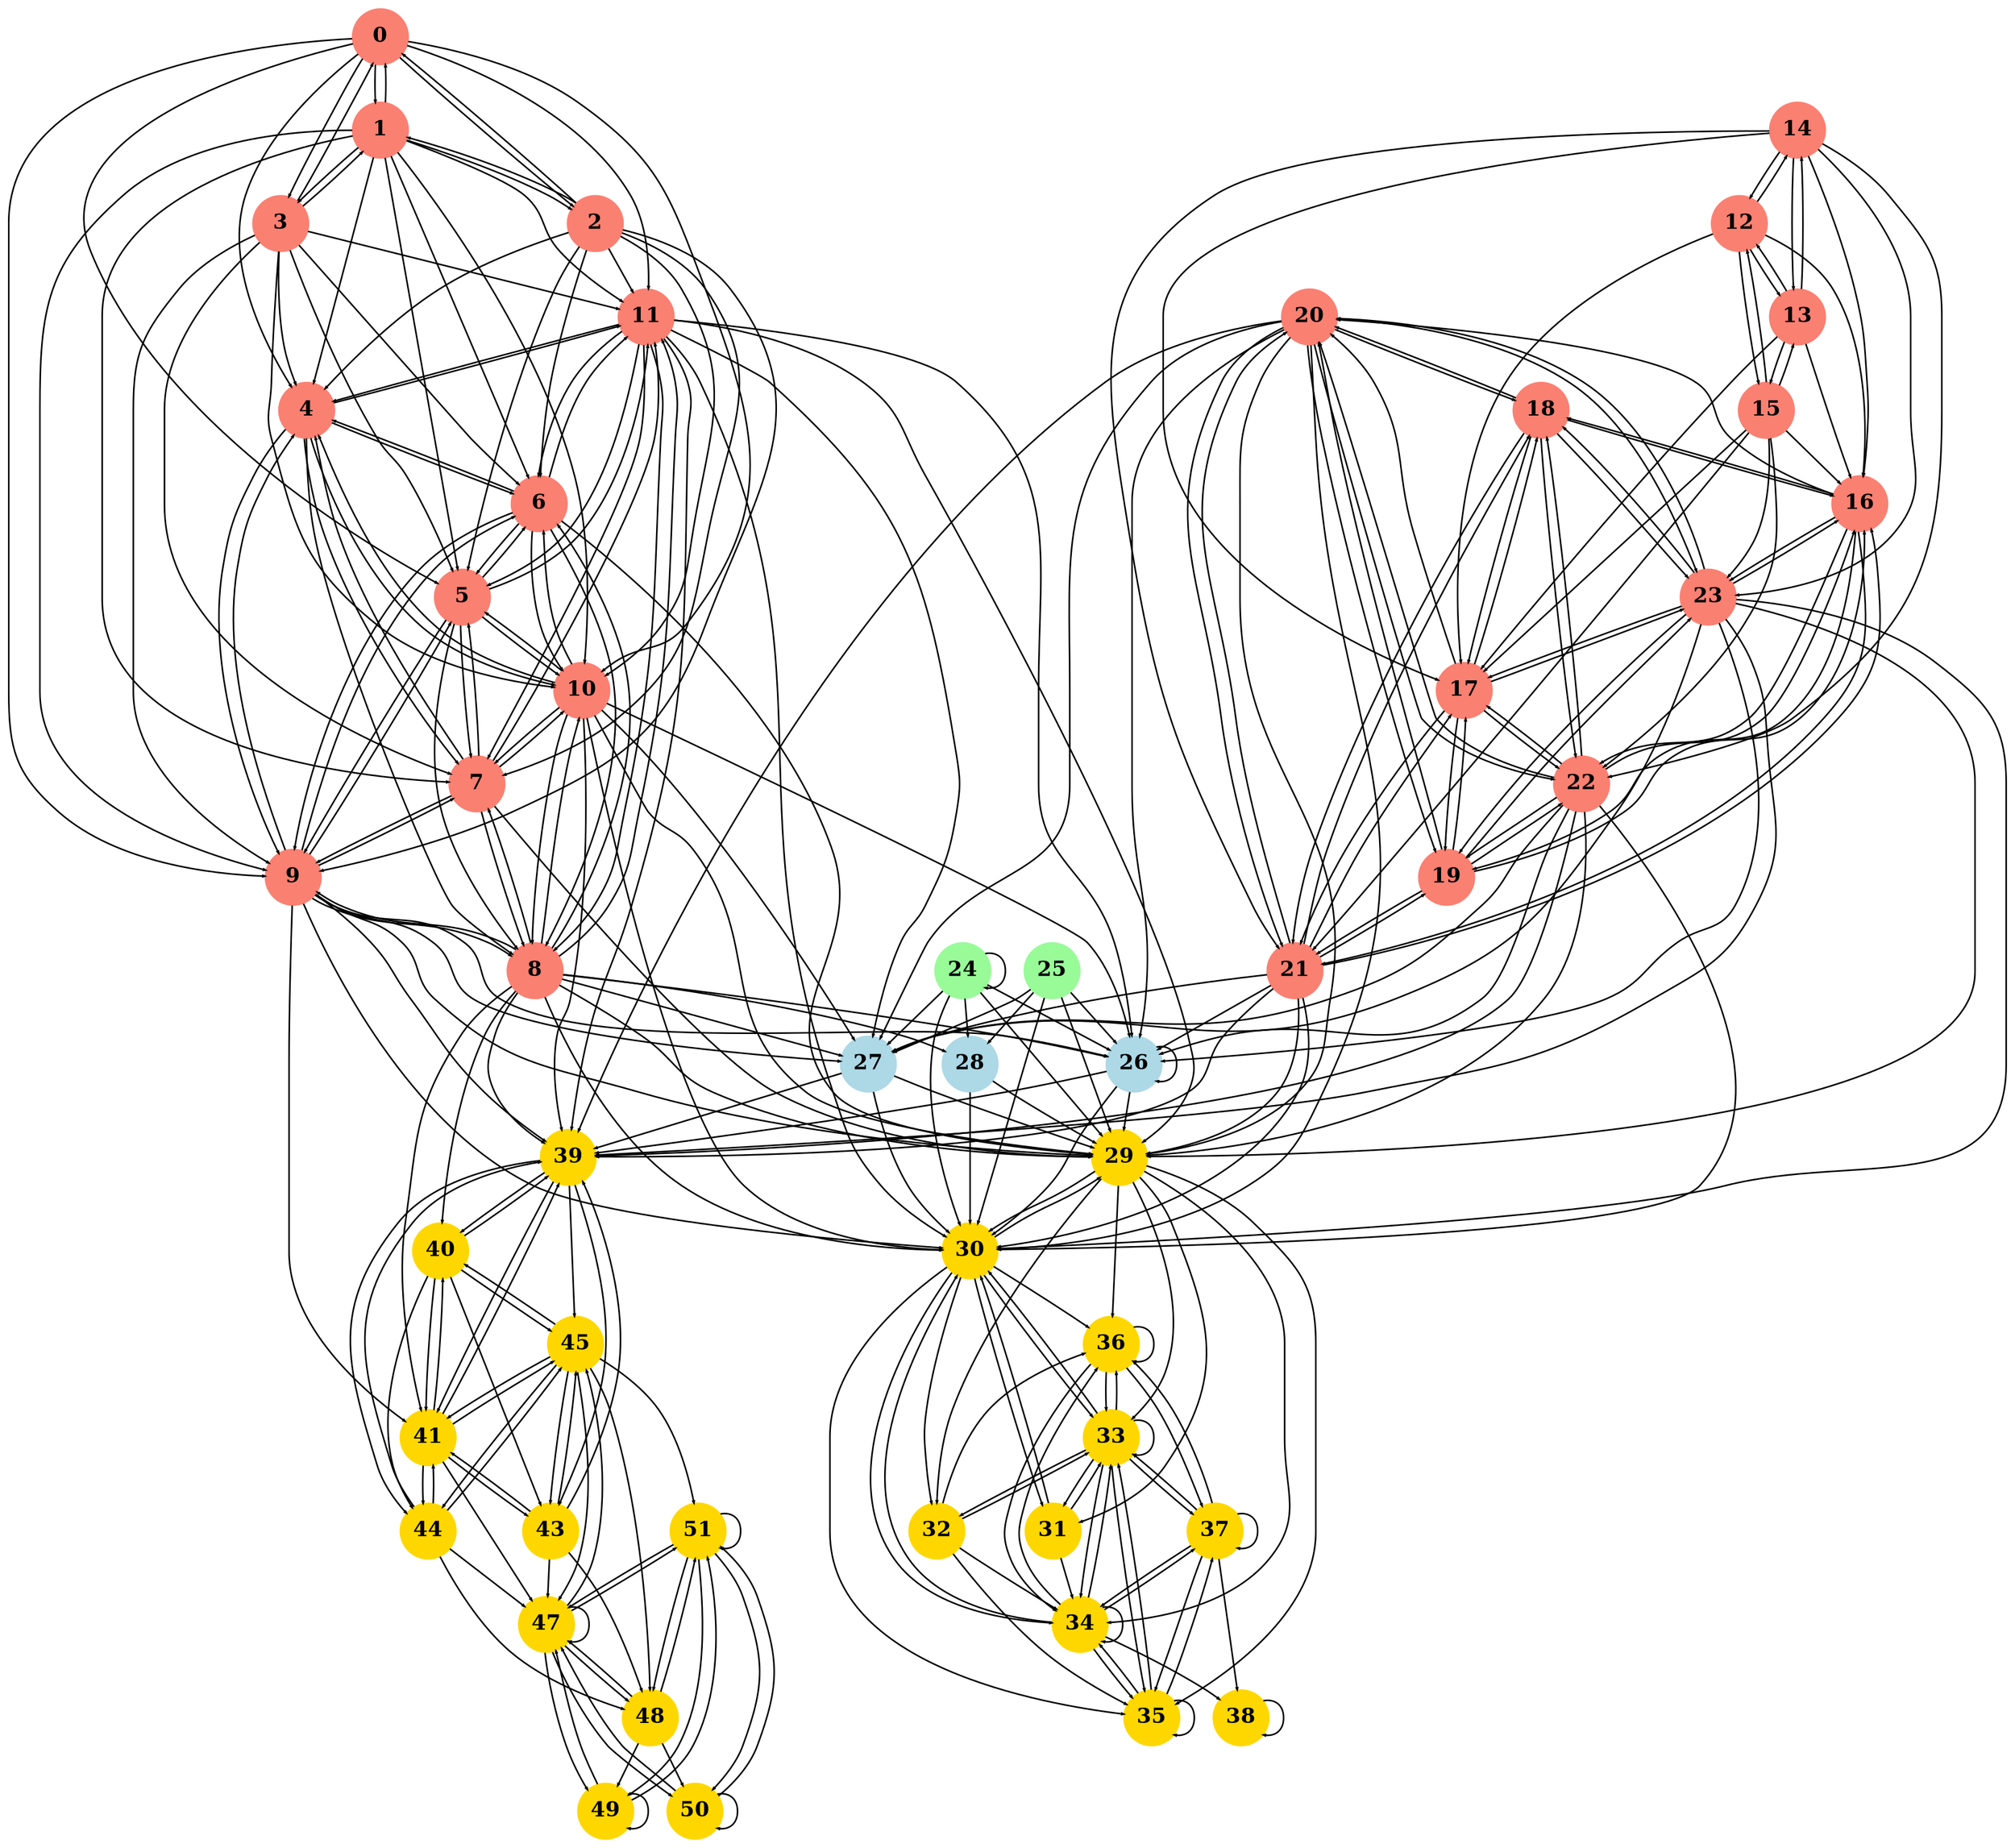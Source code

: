 digraph Bosch{
size = "40,20";
graph[rankdir=TB, center=true, margin=0.05, nodesep=0.2, ranksep=0.5]
node[fontname="times-bold", fontsize=20]
edge[arrowsize=0.2, arrowhead=normal, fontsize=8]
0 [shape=circle, style=filled, color= salmon, width=0.75, height=0.75, fixedsize=true]
1 [shape=circle, style=filled, color= salmon, width=0.75, height=0.75, fixedsize=true]
2 [shape=circle, style=filled, color= salmon, width=0.75, height=0.75, fixedsize=true]
3 [shape=circle, style=filled, color= salmon, width=0.75, height=0.75, fixedsize=true]
4 [shape=circle, style=filled, color= salmon, width=0.75, height=0.75, fixedsize=true]
5 [shape=circle, style=filled, color= salmon, width=0.75, height=0.75, fixedsize=true]
6 [shape=circle, style=filled, color= salmon, width=0.75, height=0.75, fixedsize=true]
7 [shape=circle, style=filled, color= salmon, width=0.75, height=0.75, fixedsize=true]
8 [shape=circle, style=filled, color= salmon, width=0.75, height=0.75, fixedsize=true]
9 [shape=circle, style=filled, color= salmon, width=0.75, height=0.75, fixedsize=true]
10 [shape=circle, style=filled, color= salmon, width=0.75, height=0.75, fixedsize=true]
11 [shape=circle, style=filled, color= salmon, width=0.75, height=0.75, fixedsize=true]
12 [shape=circle, style=filled, color= salmon, width=0.75, height=0.75, fixedsize=true]
13 [shape=circle, style=filled, color= salmon, width=0.75, height=0.75, fixedsize=true]
14 [shape=circle, style=filled, color= salmon, width=0.75, height=0.75, fixedsize=true]
15 [shape=circle, style=filled, color= salmon, width=0.75, height=0.75, fixedsize=true]
16 [shape=circle, style=filled, color= salmon, width=0.75, height=0.75, fixedsize=true]
17 [shape=circle, style=filled, color= salmon, width=0.75, height=0.75, fixedsize=true]
18 [shape=circle, style=filled, color= salmon, width=0.75, height=0.75, fixedsize=true]
19 [shape=circle, style=filled, color= salmon, width=0.75, height=0.75, fixedsize=true]
20 [shape=circle, style=filled, color= salmon, width=0.75, height=0.75, fixedsize=true]
21 [shape=circle, style=filled, color= salmon, width=0.75, height=0.75, fixedsize=true]
22 [shape=circle, style=filled, color= salmon, width=0.75, height=0.75, fixedsize=true]
23 [shape=circle, style=filled, color= salmon, width=0.75, height=0.75, fixedsize=true]
24 [shape=circle, style=filled, color= palegreen, width=0.75, height=0.75, fixedsize=true]
25 [shape=circle, style=filled, color= palegreen, width=0.75, height=0.75, fixedsize=true]
26 [shape=circle, style=filled, color= lightblue, width=0.75, height=0.75, fixedsize=true]
27 [shape=circle, style=filled, color= lightblue, width=0.75, height=0.75, fixedsize=true]
28 [shape=circle, style=filled, color= lightblue, width=0.75, height=0.75, fixedsize=true]
29 [shape=circle, style=filled, color= gold, width=0.75, height=0.75, fixedsize=true]
30 [shape=circle, style=filled, color= gold, width=0.75, height=0.75, fixedsize=true]
31 [shape=circle, style=filled, color= gold, width=0.75, height=0.75, fixedsize=true]
32 [shape=circle, style=filled, color= gold, width=0.75, height=0.75, fixedsize=true]
33 [shape=circle, style=filled, color= gold, width=0.75, height=0.75, fixedsize=true]
34 [shape=circle, style=filled, color= gold, width=0.75, height=0.75, fixedsize=true]
35 [shape=circle, style=filled, color= gold, width=0.75, height=0.75, fixedsize=true]
36 [shape=circle, style=filled, color= gold, width=0.75, height=0.75, fixedsize=true]
37 [shape=circle, style=filled, color= gold, width=0.75, height=0.75, fixedsize=true]
38 [shape=circle, style=filled, color= gold, width=0.75, height=0.75, fixedsize=true]
39 [shape=circle, style=filled, color= gold, width=0.75, height=0.75, fixedsize=true]
40 [shape=circle, style=filled, color= gold, width=0.75, height=0.75, fixedsize=true]
41 [shape=circle, style=filled, color= gold, width=0.75, height=0.75, fixedsize=true]
43 [shape=circle, style=filled, color= gold, width=0.75, height=0.75, fixedsize=true]
44 [shape=circle, style=filled, color= gold, width=0.75, height=0.75, fixedsize=true]
45 [shape=circle, style=filled, color= gold, width=0.75, height=0.75, fixedsize=true]
47 [shape=circle, style=filled, color= gold, width=0.75, height=0.75, fixedsize=true]
48 [shape=circle, style=filled, color= gold, width=0.75, height=0.75, fixedsize=true]
49 [shape=circle, style=filled, color= gold, width=0.75, height=0.75, fixedsize=true]
50 [shape=circle, style=filled, color= gold, width=0.75, height=0.75, fixedsize=true]
51 [shape=circle, style=filled, color= gold, width=0.75, height=0.75, fixedsize=true]
0 -> 1 [penwidth=1.5]
1 -> 2 [penwidth=1.5]
2 -> 4 [penwidth=1.5]
4 -> 7 [penwidth=1.5]
7 -> 11 [penwidth=1.5]
11 -> 8 [penwidth=1.5]
8 -> 30 [penwidth=1.5]
30 -> 29 [penwidth=1.5]
29 -> 31 [penwidth=1.5]
31 -> 33 [penwidth=1.5]
33 -> 34 [penwidth=1.5]
34 -> 35 [penwidth=1.5]
35 -> 37 [penwidth=1.5]
12 -> 13 [penwidth=1.5]
13 -> 14 [penwidth=1.5]
14 -> 16 [penwidth=1.5]
16 -> 18 [penwidth=1.5]
18 -> 20 [penwidth=1.5]
20 -> 21 [penwidth=1.5]
21 -> 30 [penwidth=1.5]
29 -> 33 [penwidth=1.5]
2 -> 0 [penwidth=1.5]
0 -> 5 [penwidth=1.5]
5 -> 6 [penwidth=1.5]
6 -> 10 [penwidth=1.5]
10 -> 8 [penwidth=1.5]
8 -> 29 [penwidth=1.5]
29 -> 30 [penwidth=1.5]
30 -> 33 [penwidth=1.5]
1 -> 0 [penwidth=1.5]
0 -> 2 [penwidth=1.5]
2 -> 10 [penwidth=1.5]
10 -> 4 [penwidth=1.5]
7 -> 8 [penwidth=1.5]
34 -> 36 [penwidth=1.5]
36 -> 37 [penwidth=1.5]
1 -> 3 [penwidth=1.5]
3 -> 0 [penwidth=1.5]
0 -> 4 [penwidth=1.5]
4 -> 11 [penwidth=1.5]
11 -> 7 [penwidth=1.5]
30 -> 34 [penwidth=1.5]
34 -> 33 [penwidth=1.5]
33 -> 36 [penwidth=1.5]
3 -> 4 [penwidth=1.5]
8 -> 10 [penwidth=1.5]
10 -> 29 [penwidth=1.5]
13 -> 15 [penwidth=1.5]
15 -> 12 [penwidth=1.5]
12 -> 17 [penwidth=1.5]
17 -> 19 [penwidth=1.5]
19 -> 20 [penwidth=1.5]
20 -> 22 [penwidth=1.5]
22 -> 29 [penwidth=1.5]
34 -> 37 [penwidth=1.5]
37 -> 33 [penwidth=1.5]
33 -> 35 [penwidth=1.5]
24 -> 26 [penwidth=1.5]
26 -> 30 [penwidth=1.5]
29 -> 34 [penwidth=1.5]
4 -> 10 [penwidth=1.5]
10 -> 7 [penwidth=1.5]
14 -> 17 [penwidth=1.5]
17 -> 18 [penwidth=1.5]
0 -> 3 [penwidth=1.5]
3 -> 1 [penwidth=1.5]
1 -> 9 [penwidth=1.5]
9 -> 5 [penwidth=1.5]
6 -> 8 [penwidth=1.5]
36 -> 34 [penwidth=1.5]
4 -> 8 [penwidth=1.5]
8 -> 7 [penwidth=1.5]
7 -> 9 [penwidth=1.5]
9 -> 29 [penwidth=1.5]
4 -> 6 [penwidth=1.5]
8 -> 9 [penwidth=1.5]
31 -> 30 [penwidth=1.5]
35 -> 34 [penwidth=1.5]
2 -> 5 [penwidth=1.5]
2 -> 1 [penwidth=1.5]
1 -> 4 [penwidth=1.5]
13 -> 12 [penwidth=1.5]
12 -> 14 [penwidth=1.5]
20 -> 23 [penwidth=1.5]
23 -> 29 [penwidth=1.5]
37 -> 36 [penwidth=1.5]
5 -> 7 [penwidth=1.5]
10 -> 30 [penwidth=1.5]
15 -> 16 [penwidth=1.5]
16 -> 23 [penwidth=1.5]
23 -> 18 [penwidth=1.5]
20 -> 29 [penwidth=1.5]
25 -> 26 [penwidth=1.5]
16 -> 19 [penwidth=1.5]
2 -> 9 [penwidth=1.5]
9 -> 7 [penwidth=1.5]
7 -> 4 [penwidth=1.5]
8 -> 27 [penwidth=1.5]
27 -> 29 [penwidth=1.5]
10 -> 5 [penwidth=1.5]
3 -> 5 [penwidth=1.5]
7 -> 10 [penwidth=1.5]
1 -> 5 [penwidth=1.5]
5 -> 10 [penwidth=1.5]
10 -> 6 [penwidth=1.5]
8 -> 41 [penwidth=1.5]
41 -> 39 [penwidth=1.5]
39 -> 40 [penwidth=1.5]
40 -> 44 [penwidth=1.5]
44 -> 45 [penwidth=1.5]
45 -> 47 [penwidth=1.5]
47 -> 48 [penwidth=1.5]
48 -> 49 [penwidth=1.5]
49 -> 51 [penwidth=1.5]
8 -> 11 [penwidth=1.5]
11 -> 30 [penwidth=1.5]
37 -> 34 [penwidth=1.5]
15 -> 17 [penwidth=1.5]
17 -> 22 [penwidth=1.5]
22 -> 18 [penwidth=1.5]
5 -> 11 [penwidth=1.5]
11 -> 6 [penwidth=1.5]
30 -> 35 [penwidth=1.5]
35 -> 33 [penwidth=1.5]
31 -> 34 [penwidth=1.5]
26 -> 29 [penwidth=1.5]
3 -> 9 [penwidth=1.5]
9 -> 4 [penwidth=1.5]
9 -> 30 [penwidth=1.5]
5 -> 9 [penwidth=1.5]
11 -> 29 [penwidth=1.5]
9 -> 27 [penwidth=1.5]
3 -> 11 [penwidth=1.5]
11 -> 5 [penwidth=1.5]
12 -> 16 [penwidth=1.5]
9 -> 39 [penwidth=1.5]
39 -> 45 [penwidth=1.5]
45 -> 40 [penwidth=1.5]
40 -> 43 [penwidth=1.5]
43 -> 41 [penwidth=1.5]
41 -> 47 [penwidth=1.5]
48 -> 50 [penwidth=1.5]
50 -> 51 [penwidth=1.5]
11 -> 26 [penwidth=1.5]
30 -> 31 [penwidth=1.5]
37 -> 38 [penwidth=1.5]
21 -> 29 [penwidth=1.5]
30 -> 32 [penwidth=1.5]
32 -> 36 [penwidth=1.5]
6 -> 11 [penwidth=1.5]
0 -> 11 [penwidth=1.5]
11 -> 4 [penwidth=1.5]
3 -> 10 [penwidth=1.5]
8 -> 39 [penwidth=1.5]
41 -> 45 [penwidth=1.5]
22 -> 39 [penwidth=1.5]
40 -> 41 [penwidth=1.5]
41 -> 43 [penwidth=1.5]
43 -> 45 [penwidth=1.5]
32 -> 33 [penwidth=1.5]
45 -> 41 [penwidth=1.5]
47 -> 51 [penwidth=1.5]
51 -> 48 [penwidth=1.5]
24 -> 27 [penwidth=1.5]
33 -> 37 [penwidth=1.5]
14 -> 13 [penwidth=1.5]
13 -> 17 [penwidth=1.5]
24 -> 29 [penwidth=1.5]
32 -> 34 [penwidth=1.5]
5 -> 8 [penwidth=1.5]
2 -> 11 [penwidth=1.5]
36 -> 33 [penwidth=1.5]
14 -> 21 [penwidth=1.5]
21 -> 17 [penwidth=1.5]
13 -> 16 [penwidth=1.5]
14 -> 12 [penwidth=1.5]
17 -> 23 [penwidth=1.5]
20 -> 27 [penwidth=1.5]
12 -> 15 [penwidth=1.5]
22 -> 30 [penwidth=1.5]
9 -> 26 [penwidth=1.5]
30 -> 36 [penwidth=1.5]
10 -> 26 [penwidth=1.5]
18 -> 22 [penwidth=1.5]
22 -> 20 [penwidth=1.5]
23 -> 30 [penwidth=1.5]
14 -> 22 [penwidth=1.5]
22 -> 16 [penwidth=1.5]
8 -> 26 [penwidth=1.5]
25 -> 27 [penwidth=1.5]
33 -> 30 [penwidth=1.5]
17 -> 21 [penwidth=1.5]
21 -> 18 [penwidth=1.5]
2 -> 6 [penwidth=1.5]
6 -> 5 [penwidth=1.5]
27 -> 30 [penwidth=1.5]
37 -> 35 [penwidth=1.5]
0 -> 9 [penwidth=1.5]
7 -> 29 [penwidth=1.5]
3 -> 7 [penwidth=1.5]
19 -> 22 [penwidth=1.5]
8 -> 6 [penwidth=1.5]
20 -> 30 [penwidth=1.5]
41 -> 44 [penwidth=1.5]
45 -> 48 [penwidth=1.5]
48 -> 47 [penwidth=1.5]
47 -> 49 [penwidth=1.5]
8 -> 28 [penwidth=1.5]
28 -> 29 [penwidth=1.5]
10 -> 39 [penwidth=1.5]
45 -> 44 [penwidth=1.5]
44 -> 47 [penwidth=1.5]
14 -> 23 [penwidth=1.5]
23 -> 17 [penwidth=1.5]
19 -> 23 [penwidth=1.5]
23 -> 20 [penwidth=1.5]
10 -> 27 [penwidth=1.5]
25 -> 29 [penwidth=1.5]
2 -> 7 [penwidth=1.5]
23 -> 19 [penwidth=1.5]
20 -> 26 [penwidth=1.5]
16 -> 21 [penwidth=1.5]
9 -> 8 [penwidth=1.5]
21 -> 39 [penwidth=1.5]
48 -> 51 [penwidth=1.5]
51 -> 50 [penwidth=1.5]
24 -> 28 [penwidth=1.5]
6 -> 9 [penwidth=1.5]
15 -> 13 [penwidth=1.5]
16 -> 22 [penwidth=1.5]
21 -> 27 [penwidth=1.5]
22 -> 19 [penwidth=1.5]
15 -> 21 [penwidth=1.5]
33 -> 31 [penwidth=1.5]
9 -> 6 [penwidth=1.5]
4 -> 9 [penwidth=1.5]
1 -> 7 [penwidth=1.5]
23 -> 26 [penwidth=1.5]
1 -> 11 [penwidth=1.5]
7 -> 5 [penwidth=1.5]
24 -> 30 [penwidth=1.5]
15 -> 23 [penwidth=1.5]
23 -> 16 [penwidth=1.5]
29 -> 36 [penwidth=1.5]
11 -> 39 [penwidth=1.5]
39 -> 41 [penwidth=1.5]
41 -> 40 [penwidth=1.5]
18 -> 21 [penwidth=1.5]
21 -> 20 [penwidth=1.5]
6 -> 4 [penwidth=1.5]
17 -> 20 [penwidth=1.5]
20 -> 18 [penwidth=1.5]
19 -> 21 [penwidth=1.5]
1 -> 6 [penwidth=1.5]
29 -> 35 [penwidth=1.5]
16 -> 20 [penwidth=1.5]
20 -> 19 [penwidth=1.5]
18 -> 23 [penwidth=1.5]
1 -> 10 [penwidth=1.5]
22 -> 27 [penwidth=1.5]
26 -> 39 [penwidth=1.5]
23 -> 27 [penwidth=1.5]
23 -> 39 [penwidth=1.5]
21 -> 19 [penwidth=1.5]
34 -> 38 [penwidth=1.5]
22 -> 26 [penwidth=1.5]
11 -> 27 [penwidth=1.5]
19 -> 16 [penwidth=1.5]
9 -> 41 [penwidth=1.5]
45 -> 51 [penwidth=1.5]
51 -> 47 [penwidth=1.5]
6 -> 29 [penwidth=1.5]
32 -> 35 [penwidth=1.5]
27 -> 39 [penwidth=1.5]
43 -> 47 [penwidth=1.5]
25 -> 28 [penwidth=1.5]
21 -> 26 [penwidth=1.5]
44 -> 48 [penwidth=1.5]
51 -> 49 [penwidth=1.5]
8 -> 40 [penwidth=1.5]
40 -> 39 [penwidth=1.5]
0 -> 10 [penwidth=1.5]
22 -> 17 [penwidth=1.5]
40 -> 45 [penwidth=1.5]
28 -> 30 [penwidth=1.5]
45 -> 43 [penwidth=1.5]
15 -> 22 [penwidth=1.5]
33 -> 32 [penwidth=1.5]
18 -> 16 [penwidth=1.5]
29 -> 32 [penwidth=1.5]
50 -> 47 [penwidth=1.5]
34 -> 30 [penwidth=1.5]
25 -> 30 [penwidth=1.5]
21 -> 16 [penwidth=1.5]
20 -> 39 [penwidth=1.5]
43 -> 48 [penwidth=1.5]
47 -> 50 [penwidth=1.5]
39 -> 43 [penwidth=1.5]
44 -> 41 [penwidth=1.5]
44 -> 39 [penwidth=1.5]
3 -> 6 [penwidth=1.5]
49 -> 47 [penwidth=1.5]
18 -> 17 [penwidth=1.5]
47 -> 45 [penwidth=1.5]
19 -> 17 [penwidth=1.5]
39 -> 44 [penwidth=1.5]
43 -> 39 [penwidth=1.5]
37 -> 37 [penwidth=1.5]
35 -> 35 [penwidth=1.5]
36 -> 36 [penwidth=1.5]
51 -> 51 [penwidth=1.5]
34 -> 34 [penwidth=1.5]
33 -> 33 [penwidth=1.5]
38 -> 38 [penwidth=1.5]
49 -> 49 [penwidth=1.5]
50 -> 50 [penwidth=1.5]
47 -> 47 [penwidth=1.5]
26 -> 26 [penwidth=1.5]
24 -> 24 [penwidth=1.5]
}